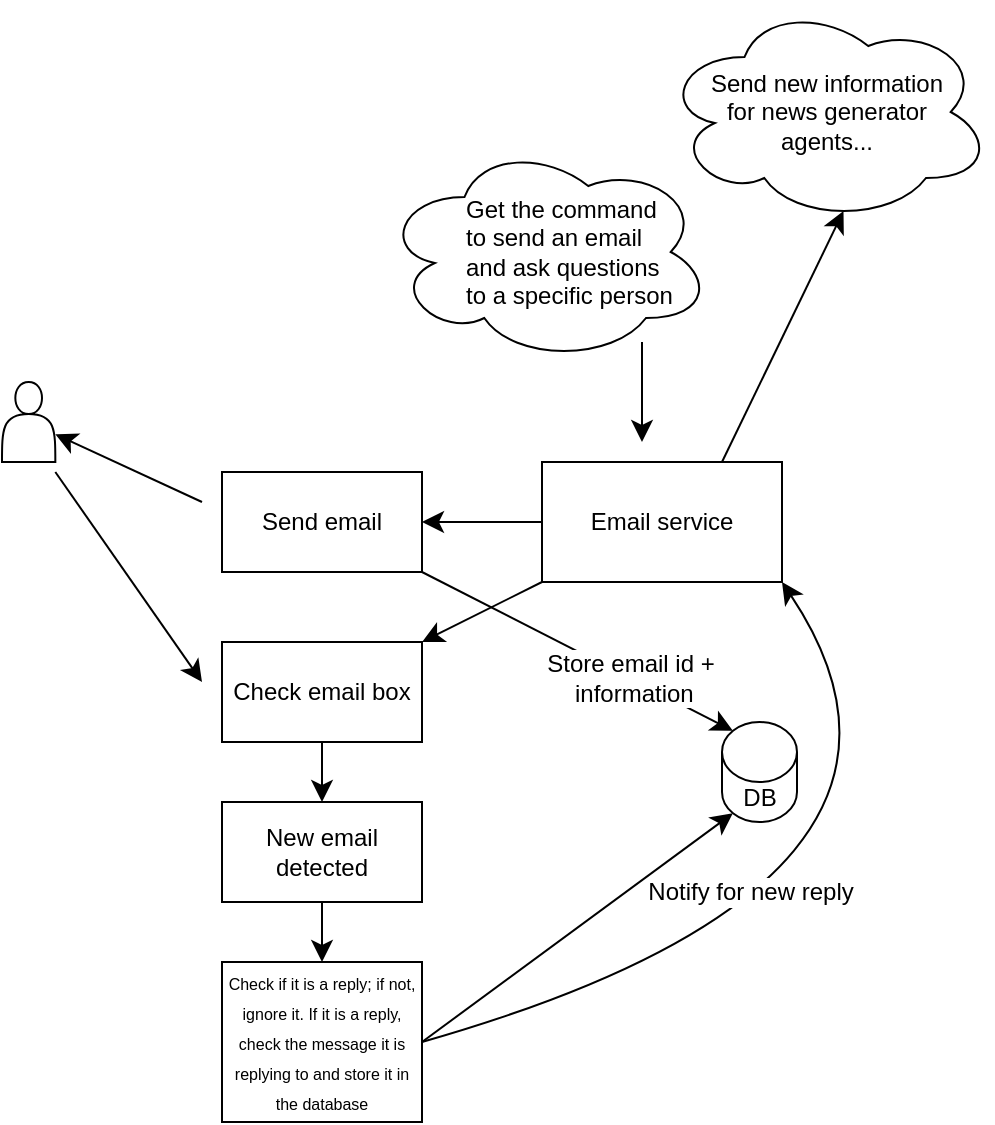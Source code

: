 <mxfile version="27.0.6">
  <diagram name="Sivu-1" id="H2KB_m5Gr2wm3D5CxMwi">
    <mxGraphModel dx="997" dy="1868" grid="1" gridSize="10" guides="1" tooltips="1" connect="1" arrows="1" fold="1" page="1" pageScale="1" pageWidth="850" pageHeight="1100" math="0" shadow="0">
      <root>
        <mxCell id="0" />
        <mxCell id="1" parent="0" />
        <mxCell id="eUASritPrKgCx3orEED_-1" value="Send email" style="rounded=0;whiteSpace=wrap;html=1;" parent="1" vertex="1">
          <mxGeometry x="190" y="65" width="100" height="50" as="geometry" />
        </mxCell>
        <mxCell id="eUASritPrKgCx3orEED_-4" value="" style="endArrow=classic;html=1;rounded=0;fontSize=12;startSize=8;endSize=8;curved=1;" parent="1" edge="1">
          <mxGeometry width="50" height="50" relative="1" as="geometry">
            <mxPoint x="400" as="sourcePoint" />
            <mxPoint x="400" y="50" as="targetPoint" />
          </mxGeometry>
        </mxCell>
        <mxCell id="eUASritPrKgCx3orEED_-7" value="" style="ellipse;shape=cloud;whiteSpace=wrap;html=1;" parent="1" vertex="1">
          <mxGeometry x="270" y="-100" width="165" height="110" as="geometry" />
        </mxCell>
        <mxCell id="eUASritPrKgCx3orEED_-6" value="&lt;span class=&quot;_fadeIn_m1hgl_8&quot;&gt;Get &lt;/span&gt;&lt;span class=&quot;_fadeIn_m1hgl_8&quot;&gt;the &lt;/span&gt;&lt;span class=&quot;_fadeIn_m1hgl_8&quot;&gt;command &lt;/span&gt;&lt;span class=&quot;_fadeIn_m1hgl_8&quot;&gt;to &lt;/span&gt;&lt;span class=&quot;_fadeIn_m1hgl_8&quot;&gt;send &lt;/span&gt;&lt;span class=&quot;_fadeIn_m1hgl_8&quot;&gt;an &lt;/span&gt;&lt;span class=&quot;_fadeIn_m1hgl_8&quot;&gt;email &lt;/span&gt;&lt;span class=&quot;_fadeIn_m1hgl_8&quot;&gt;and &lt;/span&gt;&lt;span class=&quot;_fadeIn_m1hgl_8&quot;&gt;ask &lt;/span&gt;&lt;span class=&quot;_fadeIn_m1hgl_8&quot;&gt;questions &lt;/span&gt;&lt;span class=&quot;_fadeIn_m1hgl_8&quot;&gt;to &lt;/span&gt;&lt;span class=&quot;_fadeIn_m1hgl_8&quot;&gt;a &lt;/span&gt;&lt;span class=&quot;_fadeIn_m1hgl_8&quot;&gt;specific &lt;/span&gt;&lt;span class=&quot;_fadeIn_m1hgl_8&quot;&gt;person&lt;/span&gt;" style="text;html=1;align=left;verticalAlign=middle;whiteSpace=wrap;rounded=0;" parent="1" vertex="1">
          <mxGeometry x="310" y="-75" width="110" height="60" as="geometry" />
        </mxCell>
        <mxCell id="eUASritPrKgCx3orEED_-8" value="" style="endArrow=classic;html=1;rounded=0;fontSize=12;startSize=8;endSize=8;curved=1;" parent="1" target="eUASritPrKgCx3orEED_-9" edge="1">
          <mxGeometry width="50" height="50" relative="1" as="geometry">
            <mxPoint x="180" y="80" as="sourcePoint" />
            <mxPoint x="110" y="60" as="targetPoint" />
          </mxGeometry>
        </mxCell>
        <mxCell id="eUASritPrKgCx3orEED_-9" value="" style="shape=actor;whiteSpace=wrap;html=1;" parent="1" vertex="1">
          <mxGeometry x="80" y="20" width="26.67" height="40" as="geometry" />
        </mxCell>
        <mxCell id="eUASritPrKgCx3orEED_-18" style="edgeStyle=none;curved=1;rounded=0;orthogonalLoop=1;jettySize=auto;html=1;exitX=0;exitY=1;exitDx=0;exitDy=0;entryX=1;entryY=0;entryDx=0;entryDy=0;fontSize=12;startSize=8;endSize=8;" parent="1" source="eUASritPrKgCx3orEED_-10" target="eUASritPrKgCx3orEED_-12" edge="1">
          <mxGeometry relative="1" as="geometry" />
        </mxCell>
        <mxCell id="eUASritPrKgCx3orEED_-19" style="edgeStyle=none;curved=1;rounded=0;orthogonalLoop=1;jettySize=auto;html=1;exitX=0;exitY=0.5;exitDx=0;exitDy=0;entryX=1;entryY=0.5;entryDx=0;entryDy=0;fontSize=12;startSize=8;endSize=8;" parent="1" source="eUASritPrKgCx3orEED_-10" target="eUASritPrKgCx3orEED_-1" edge="1">
          <mxGeometry relative="1" as="geometry" />
        </mxCell>
        <mxCell id="eUASritPrKgCx3orEED_-10" value="Email service" style="rounded=0;whiteSpace=wrap;html=1;" parent="1" vertex="1">
          <mxGeometry x="350" y="60" width="120" height="60" as="geometry" />
        </mxCell>
        <mxCell id="eUASritPrKgCx3orEED_-25" style="edgeStyle=none;curved=1;rounded=0;orthogonalLoop=1;jettySize=auto;html=1;exitX=0.5;exitY=1;exitDx=0;exitDy=0;entryX=0.5;entryY=0;entryDx=0;entryDy=0;fontSize=12;startSize=8;endSize=8;" parent="1" source="eUASritPrKgCx3orEED_-12" target="eUASritPrKgCx3orEED_-24" edge="1">
          <mxGeometry relative="1" as="geometry" />
        </mxCell>
        <mxCell id="eUASritPrKgCx3orEED_-12" value="Check email box" style="rounded=0;whiteSpace=wrap;html=1;" parent="1" vertex="1">
          <mxGeometry x="190" y="150" width="100" height="50" as="geometry" />
        </mxCell>
        <mxCell id="eUASritPrKgCx3orEED_-13" value="" style="shape=image;html=1;verticalAlign=top;verticalLabelPosition=bottom;labelBackgroundColor=#ffffff;imageAspect=0;aspect=fixed;image=https://cdn2.iconfinder.com/data/icons/boxicons-regular-vol-3/24/bx-refresh-128.png" parent="1" vertex="1">
          <mxGeometry x="268" y="125" width="30" height="30" as="geometry" />
        </mxCell>
        <mxCell id="eUASritPrKgCx3orEED_-14" value="" style="endArrow=classic;html=1;rounded=0;fontSize=12;startSize=8;endSize=8;curved=1;" parent="1" edge="1">
          <mxGeometry width="50" height="50" relative="1" as="geometry">
            <mxPoint x="106.67" y="65" as="sourcePoint" />
            <mxPoint x="180" y="170" as="targetPoint" />
          </mxGeometry>
        </mxCell>
        <mxCell id="eUASritPrKgCx3orEED_-16" style="edgeStyle=none;curved=1;rounded=0;orthogonalLoop=1;jettySize=auto;html=1;exitX=0.25;exitY=1;exitDx=0;exitDy=0;fontSize=12;startSize=8;endSize=8;" parent="1" source="eUASritPrKgCx3orEED_-1" target="eUASritPrKgCx3orEED_-1" edge="1">
          <mxGeometry relative="1" as="geometry" />
        </mxCell>
        <mxCell id="eUASritPrKgCx3orEED_-20" value="DB" style="shape=cylinder3;whiteSpace=wrap;html=1;boundedLbl=1;backgroundOutline=1;size=15;" parent="1" vertex="1">
          <mxGeometry x="440" y="190" width="37.5" height="50" as="geometry" />
        </mxCell>
        <mxCell id="eUASritPrKgCx3orEED_-22" style="edgeStyle=none;curved=1;rounded=0;orthogonalLoop=1;jettySize=auto;html=1;exitX=1;exitY=1;exitDx=0;exitDy=0;entryX=0.145;entryY=0;entryDx=0;entryDy=4.35;entryPerimeter=0;fontSize=12;startSize=8;endSize=8;" parent="1" source="eUASritPrKgCx3orEED_-1" target="eUASritPrKgCx3orEED_-20" edge="1">
          <mxGeometry relative="1" as="geometry" />
        </mxCell>
        <mxCell id="eUASritPrKgCx3orEED_-23" value="Store email id +&lt;div&gt;&amp;nbsp;information&lt;/div&gt;" style="edgeLabel;html=1;align=center;verticalAlign=middle;resizable=0;points=[];fontSize=12;" parent="eUASritPrKgCx3orEED_-22" vertex="1" connectable="0">
          <mxGeometry x="0.33" relative="1" as="geometry">
            <mxPoint as="offset" />
          </mxGeometry>
        </mxCell>
        <mxCell id="eUASritPrKgCx3orEED_-27" style="edgeStyle=none;curved=1;rounded=0;orthogonalLoop=1;jettySize=auto;html=1;exitX=0.5;exitY=1;exitDx=0;exitDy=0;entryX=0.5;entryY=0;entryDx=0;entryDy=0;fontSize=12;startSize=8;endSize=8;" parent="1" source="eUASritPrKgCx3orEED_-24" target="eUASritPrKgCx3orEED_-26" edge="1">
          <mxGeometry relative="1" as="geometry" />
        </mxCell>
        <mxCell id="eUASritPrKgCx3orEED_-24" value="New email detected" style="rounded=0;whiteSpace=wrap;html=1;" parent="1" vertex="1">
          <mxGeometry x="190" y="230" width="100" height="50" as="geometry" />
        </mxCell>
        <mxCell id="eUASritPrKgCx3orEED_-29" style="edgeStyle=none;curved=1;rounded=0;orthogonalLoop=1;jettySize=auto;html=1;exitX=1;exitY=0.5;exitDx=0;exitDy=0;entryX=1;entryY=1;entryDx=0;entryDy=0;fontSize=12;startSize=8;endSize=8;" parent="1" source="eUASritPrKgCx3orEED_-26" target="eUASritPrKgCx3orEED_-10" edge="1">
          <mxGeometry relative="1" as="geometry">
            <Array as="points">
              <mxPoint x="570" y="270" />
            </Array>
          </mxGeometry>
        </mxCell>
        <mxCell id="eUASritPrKgCx3orEED_-30" value="Notify for new reply" style="edgeLabel;html=1;align=center;verticalAlign=middle;resizable=0;points=[];fontSize=12;" parent="eUASritPrKgCx3orEED_-29" vertex="1" connectable="0">
          <mxGeometry x="-0.245" y="27" relative="1" as="geometry">
            <mxPoint as="offset" />
          </mxGeometry>
        </mxCell>
        <mxCell id="eUASritPrKgCx3orEED_-26" value="&lt;span style=&quot;line-height: 100%;&quot;&gt;&lt;font style=&quot;font-size: 8px;&quot;&gt;Check if it is a reply; if not, ignore it. If it is a reply, check the message it is replying to and store it in the database&lt;/font&gt;&lt;/span&gt;" style="rounded=0;whiteSpace=wrap;html=1;align=center;" parent="1" vertex="1">
          <mxGeometry x="190" y="310" width="100" height="80" as="geometry" />
        </mxCell>
        <mxCell id="eUASritPrKgCx3orEED_-28" style="edgeStyle=none;curved=1;rounded=0;orthogonalLoop=1;jettySize=auto;html=1;exitX=1;exitY=0.5;exitDx=0;exitDy=0;entryX=0.145;entryY=1;entryDx=0;entryDy=-4.35;entryPerimeter=0;fontSize=12;startSize=8;endSize=8;" parent="1" source="eUASritPrKgCx3orEED_-26" target="eUASritPrKgCx3orEED_-20" edge="1">
          <mxGeometry relative="1" as="geometry" />
        </mxCell>
        <mxCell id="eUASritPrKgCx3orEED_-31" value="Send new information&lt;div&gt;for news generator&lt;/div&gt;&lt;div&gt;agents...&lt;/div&gt;" style="ellipse;shape=cloud;whiteSpace=wrap;html=1;" parent="1" vertex="1">
          <mxGeometry x="410" y="-170" width="165" height="110" as="geometry" />
        </mxCell>
        <mxCell id="eUASritPrKgCx3orEED_-32" style="edgeStyle=none;curved=1;rounded=0;orthogonalLoop=1;jettySize=auto;html=1;exitX=0.75;exitY=0;exitDx=0;exitDy=0;entryX=0.55;entryY=0.95;entryDx=0;entryDy=0;entryPerimeter=0;fontSize=12;startSize=8;endSize=8;" parent="1" source="eUASritPrKgCx3orEED_-10" target="eUASritPrKgCx3orEED_-31" edge="1">
          <mxGeometry relative="1" as="geometry" />
        </mxCell>
      </root>
    </mxGraphModel>
  </diagram>
</mxfile>
